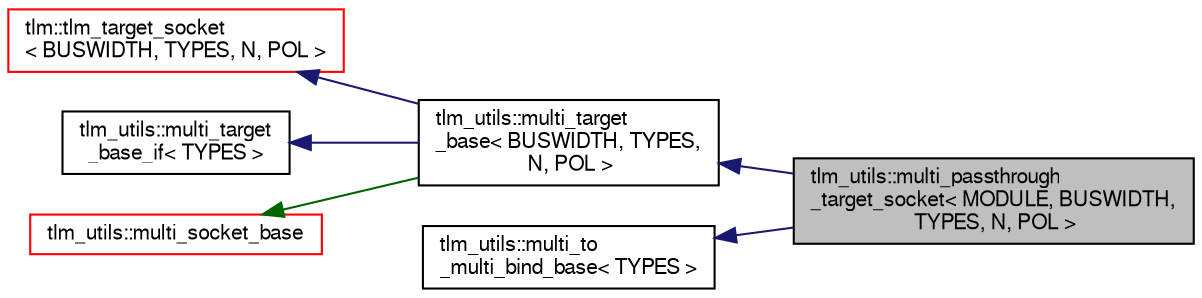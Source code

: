 digraph "tlm_utils::multi_passthrough_target_socket&lt; MODULE, BUSWIDTH, TYPES, N, POL &gt;"
{
  edge [fontname="FreeSans",fontsize="10",labelfontname="FreeSans",labelfontsize="10"];
  node [fontname="FreeSans",fontsize="10",shape=record];
  rankdir="LR";
  Node0 [label="tlm_utils::multi_passthrough\l_target_socket\< MODULE, BUSWIDTH,\l TYPES, N, POL \>",height=0.2,width=0.4,color="black", fillcolor="grey75", style="filled", fontcolor="black"];
  Node1 -> Node0 [dir="back",color="midnightblue",fontsize="10",style="solid",fontname="FreeSans"];
  Node1 [label="tlm_utils::multi_target\l_base\< BUSWIDTH, TYPES,\l N, POL \>",height=0.2,width=0.4,color="black", fillcolor="white", style="filled",URL="$a02611.html"];
  Node2 -> Node1 [dir="back",color="midnightblue",fontsize="10",style="solid",fontname="FreeSans"];
  Node2 [label="tlm::tlm_target_socket\l\< BUSWIDTH, TYPES, N, POL \>",height=0.2,width=0.4,color="red", fillcolor="white", style="filled",URL="$a02523.html"];
  Node9 -> Node1 [dir="back",color="midnightblue",fontsize="10",style="solid",fontname="FreeSans"];
  Node9 [label="tlm_utils::multi_target\l_base_if\< TYPES \>",height=0.2,width=0.4,color="black", fillcolor="white", style="filled",URL="$a02607.html"];
  Node10 -> Node1 [dir="back",color="darkgreen",fontsize="10",style="solid",fontname="FreeSans"];
  Node10 [label="tlm_utils::multi_socket_base",height=0.2,width=0.4,color="red", fillcolor="white", style="filled",URL="$a02539.html"];
  Node12 -> Node0 [dir="back",color="midnightblue",fontsize="10",style="solid",fontname="FreeSans"];
  Node12 [label="tlm_utils::multi_to\l_multi_bind_base\< TYPES \>",height=0.2,width=0.4,color="black", fillcolor="white", style="filled",URL="$a02615.html"];
}
